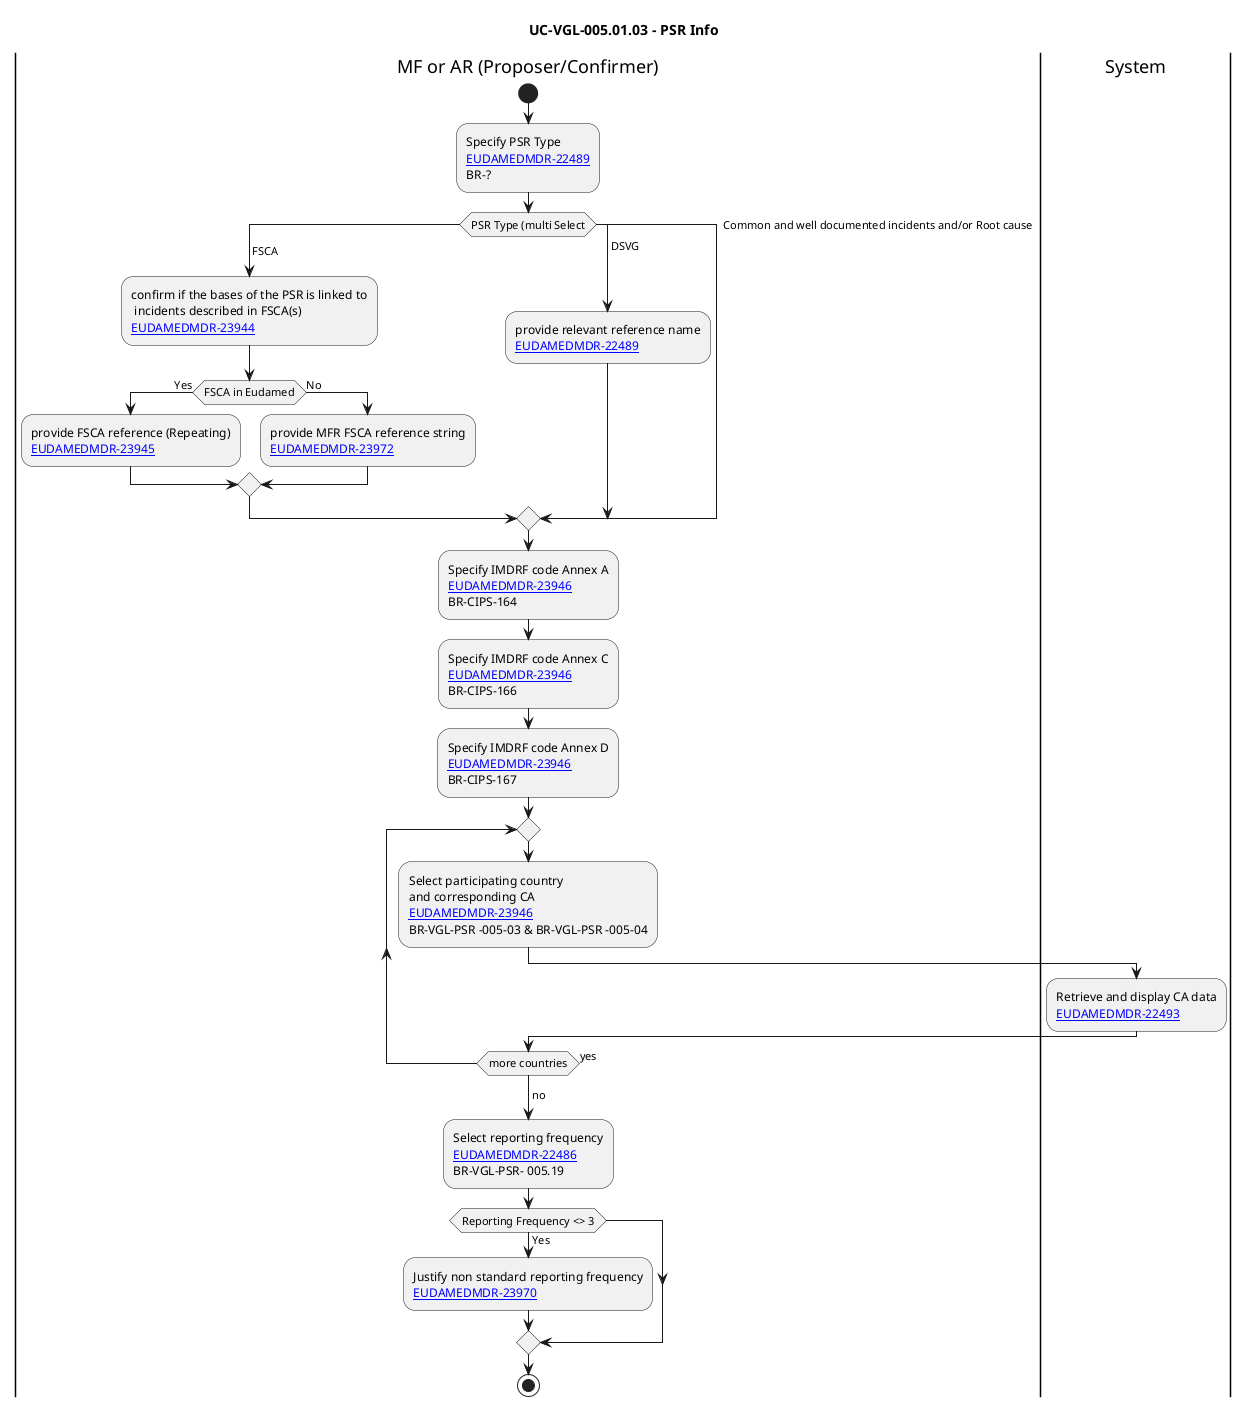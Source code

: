 @startuml
title UC-VGL-005.01.03 - PSR Info
|MF or AR (Proposer/Confirmer)|
|System|
|MF or AR (Proposer/Confirmer)|
start
:Specify PSR Type
[[https://citnet.tech.ec.europa.eu/CITnet/jira/browse/EUDAMEDMDR-22489 EUDAMEDMDR-22489]]
BR-?;
switch (PSR Type (multi Select)
case ( FSCA )
  :confirm if the bases of the PSR is linked to
   incidents described in FSCA(s) 
  [[https://citnet.tech.ec.europa.eu/CITnet/jira/browse/EUDAMEDMDR-23944 EUDAMEDMDR-23944]];
  if (FSCA in Eudamed) then (Yes) 
    :provide FSCA reference (Repeating)
    [[https://citnet.tech.ec.europa.eu/CITnet/jira/browse/EUDAMEDMDR-23945 EUDAMEDMDR-23945]];
  else (No)
    :provide MFR FSCA reference string 
    [[https://citnet.tech.ec.europa.eu/CITnet/jira/browse/EUDAMEDMDR-23972 EUDAMEDMDR-23972]];
  endif
case ( DSVG ) 
  label sp_lab0
  :provide relevant reference name 
  [[https://citnet.tech.ec.europa.eu/CITnet/jira/browse/EUDAMEDMDR-22489 EUDAMEDMDR-22489]];
case ( Common and well documented incidents and/or Root cause )

endswitch
:Specify IMDRF code Annex A
[[https://citnet.tech.ec.europa.eu/CITnet/jira/browse/EUDAMEDMDR-23946 EUDAMEDMDR-23946]]
BR-CIPS-164;
:Specify IMDRF code Annex C
[[https://citnet.tech.ec.europa.eu/CITnet/jira/browse/EUDAMEDMDR-23946 EUDAMEDMDR-23946]]
BR-CIPS-166;
:Specify IMDRF code Annex D
[[https://citnet.tech.ec.europa.eu/CITnet/jira/browse/EUDAMEDMDR-23946 EUDAMEDMDR-23946]]
BR-CIPS-167;
repeat
  :Select participating country
  and corresponding CA
  [[https://citnet.tech.ec.europa.eu/CITnet/jira/browse/EUDAMEDMDR-22492 EUDAMEDMDR-23946]]
  BR-VGL-PSR -005-03 & BR-VGL-PSR -005-04; 
  |System|
  :Retrieve and display CA data
  [[https://citnet.tech.ec.europa.eu/CITnet/jira/browse/EUDAMEDMDR-22493 EUDAMEDMDR-22493]];
  |MF or AR (Proposer/Confirmer)|
repeat while (more countries) is (yes)
->no;
:Select reporting frequency
[[https://citnet.tech.ec.europa.eu/CITnet/jira/browse/EUDAMEDMDR-22486 EUDAMEDMDR-22486]]
BR-VGL-PSR- 005.19; 
if (Reporting Frequency <> 3) then (Yes)
  :Justify non standard reporting frequency
  [[https://citnet.tech.ec.europa.eu/CITnet/jira/browse/EUDAMEDMDR-23970 EUDAMEDMDR-23970]]; 
endif
stop
@enduml